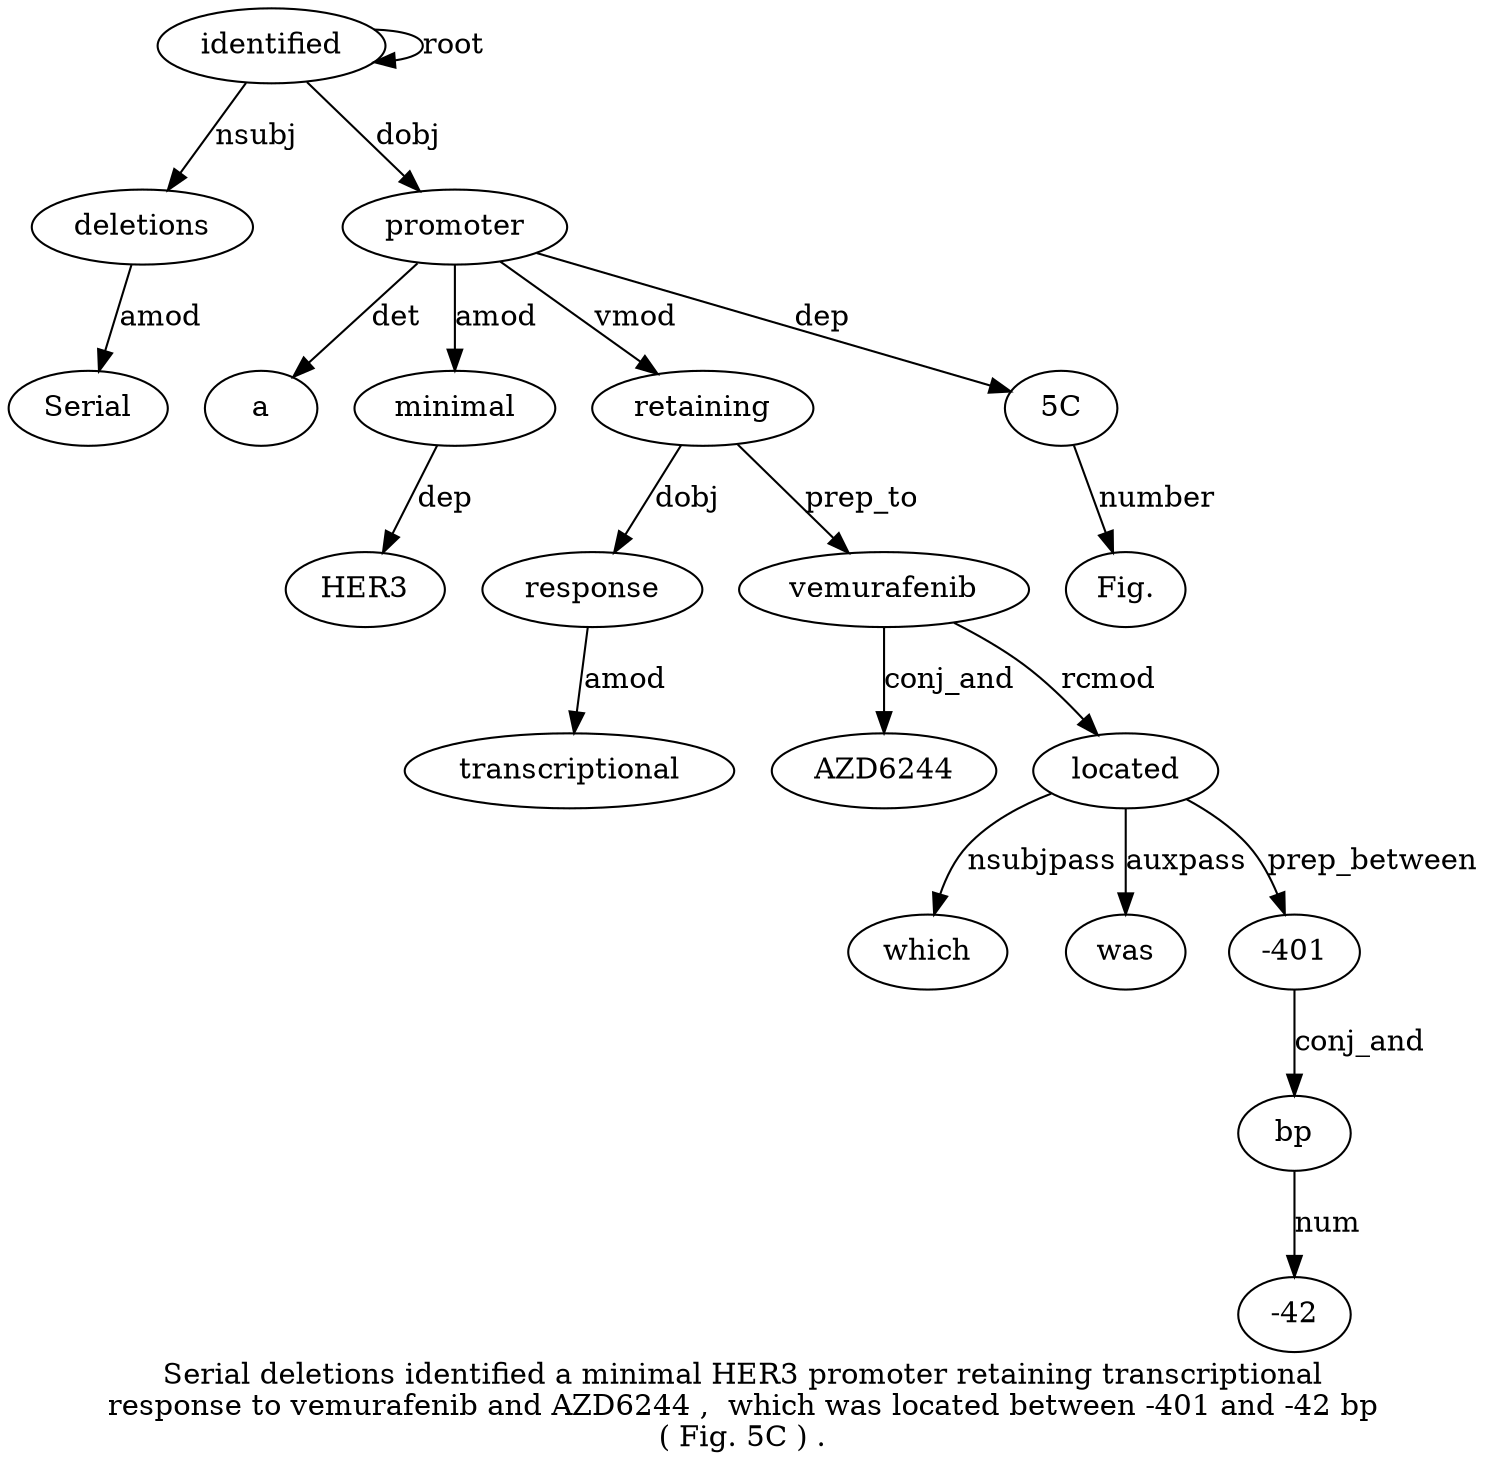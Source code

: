 digraph "Serial deletions identified a minimal HER3 promoter retaining transcriptional response to vemurafenib and AZD6244 ,  which was located between -401 and -42 bp ( Fig. 5C ) ." {
label="Serial deletions identified a minimal HER3 promoter retaining transcriptional
response to vemurafenib and AZD6244 ,  which was located between -401 and -42 bp
( Fig. 5C ) .";
deletions2 [style=filled, fillcolor=white, label=deletions];
Serial1 [style=filled, fillcolor=white, label=Serial];
deletions2 -> Serial1  [label=amod];
identified3 [style=filled, fillcolor=white, label=identified];
identified3 -> deletions2  [label=nsubj];
identified3 -> identified3  [label=root];
promoter7 [style=filled, fillcolor=white, label=promoter];
a4 [style=filled, fillcolor=white, label=a];
promoter7 -> a4  [label=det];
minimal5 [style=filled, fillcolor=white, label=minimal];
promoter7 -> minimal5  [label=amod];
HER36 [style=filled, fillcolor=white, label=HER3];
minimal5 -> HER36  [label=dep];
identified3 -> promoter7  [label=dobj];
retaining8 [style=filled, fillcolor=white, label=retaining];
promoter7 -> retaining8  [label=vmod];
response10 [style=filled, fillcolor=white, label=response];
transcriptional9 [style=filled, fillcolor=white, label=transcriptional];
response10 -> transcriptional9  [label=amod];
retaining8 -> response10  [label=dobj];
vemurafenib12 [style=filled, fillcolor=white, label=vemurafenib];
retaining8 -> vemurafenib12  [label=prep_to];
AZD62441 [style=filled, fillcolor=white, label=AZD6244];
vemurafenib12 -> AZD62441  [label=conj_and];
located18 [style=filled, fillcolor=white, label=located];
which16 [style=filled, fillcolor=white, label=which];
located18 -> which16  [label=nsubjpass];
was17 [style=filled, fillcolor=white, label=was];
located18 -> was17  [label=auxpass];
vemurafenib12 -> located18  [label=rcmod];
"-4012" [style=filled, fillcolor=white, label="-401"];
located18 -> "-4012"  [label=prep_between];
bp23 [style=filled, fillcolor=white, label=bp];
"-42" [style=filled, fillcolor=white, label="-42"];
bp23 -> "-42"  [label=num];
"-4012" -> bp23  [label=conj_and];
"5C26" [style=filled, fillcolor=white, label="5C"];
"Fig.25" [style=filled, fillcolor=white, label="Fig."];
"5C26" -> "Fig.25"  [label=number];
promoter7 -> "5C26"  [label=dep];
}
